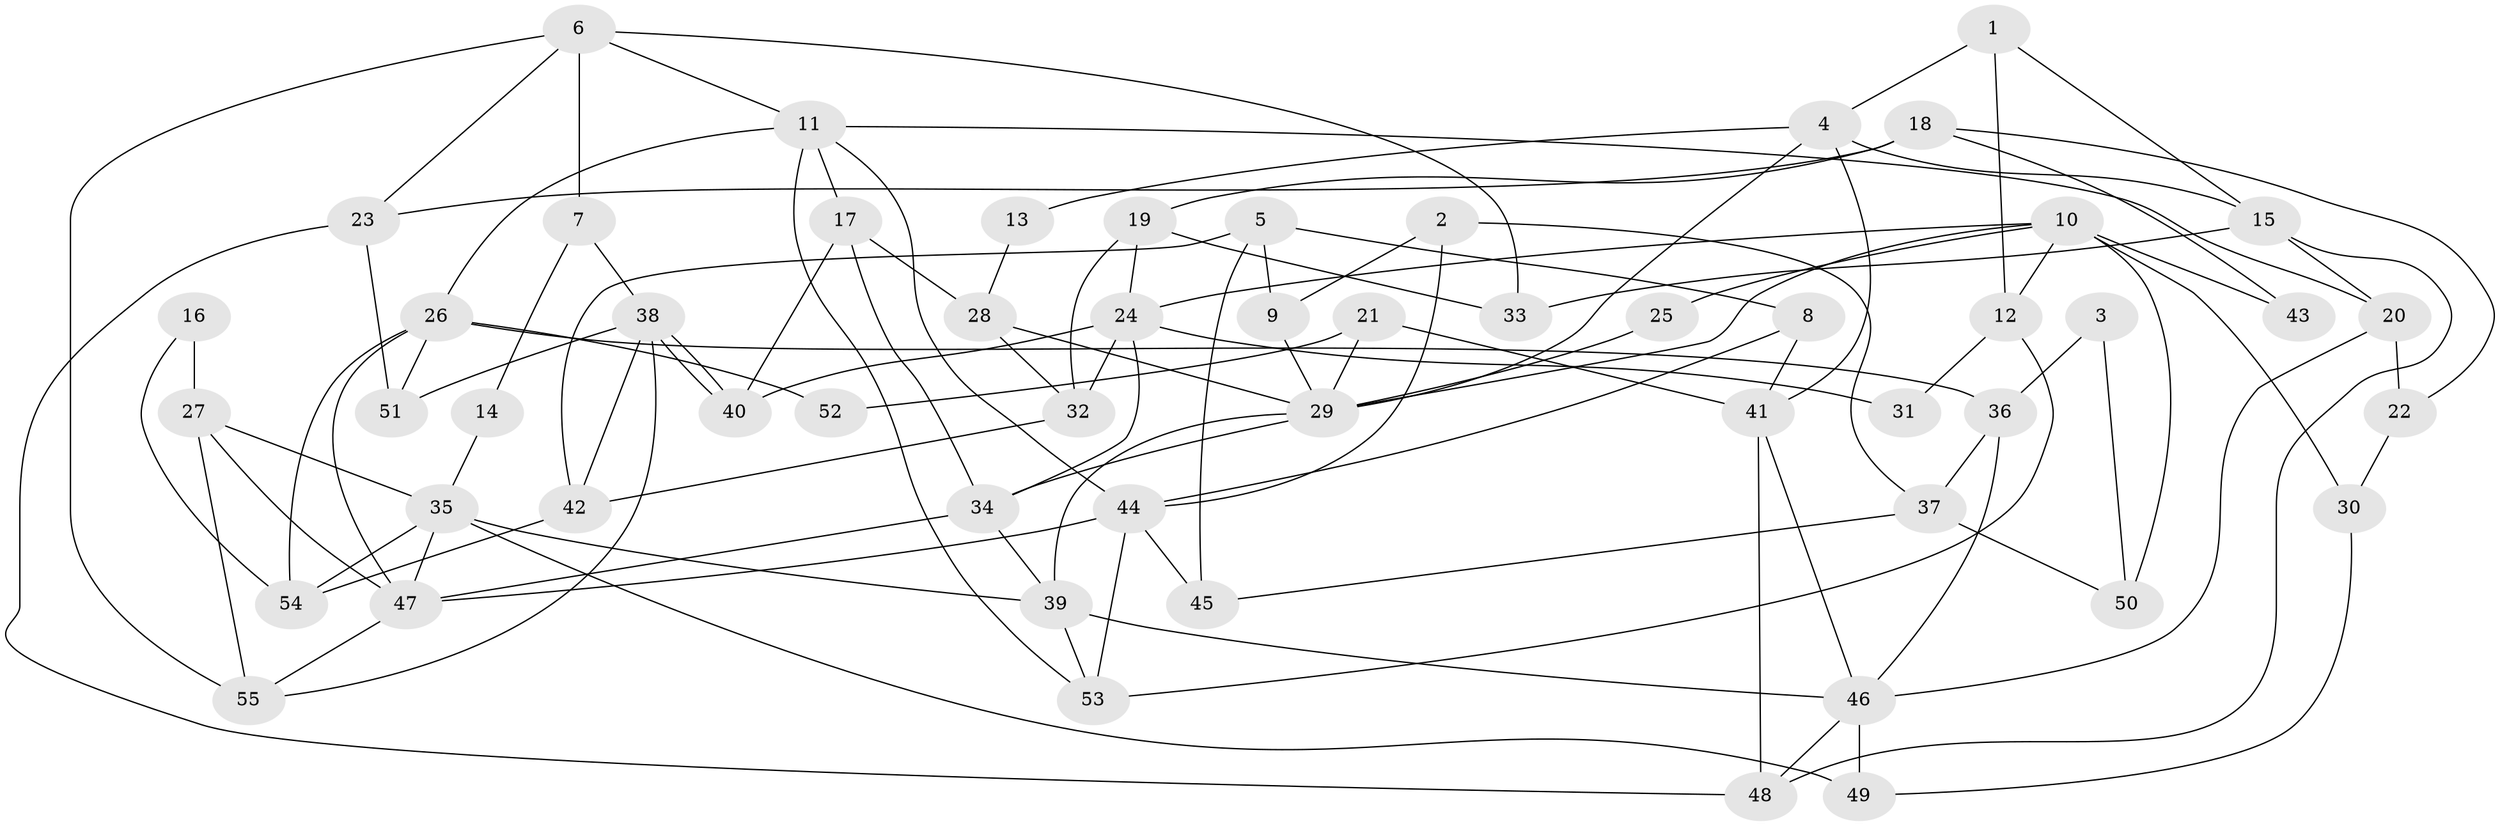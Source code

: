 // Generated by graph-tools (version 1.1) at 2025/26/03/09/25 03:26:14]
// undirected, 55 vertices, 110 edges
graph export_dot {
graph [start="1"]
  node [color=gray90,style=filled];
  1;
  2;
  3;
  4;
  5;
  6;
  7;
  8;
  9;
  10;
  11;
  12;
  13;
  14;
  15;
  16;
  17;
  18;
  19;
  20;
  21;
  22;
  23;
  24;
  25;
  26;
  27;
  28;
  29;
  30;
  31;
  32;
  33;
  34;
  35;
  36;
  37;
  38;
  39;
  40;
  41;
  42;
  43;
  44;
  45;
  46;
  47;
  48;
  49;
  50;
  51;
  52;
  53;
  54;
  55;
  1 -- 4;
  1 -- 15;
  1 -- 12;
  2 -- 37;
  2 -- 44;
  2 -- 9;
  3 -- 36;
  3 -- 50;
  4 -- 29;
  4 -- 15;
  4 -- 13;
  4 -- 41;
  5 -- 42;
  5 -- 9;
  5 -- 8;
  5 -- 45;
  6 -- 55;
  6 -- 11;
  6 -- 7;
  6 -- 23;
  6 -- 33;
  7 -- 38;
  7 -- 14;
  8 -- 44;
  8 -- 41;
  9 -- 29;
  10 -- 30;
  10 -- 29;
  10 -- 12;
  10 -- 24;
  10 -- 25;
  10 -- 43;
  10 -- 50;
  11 -- 17;
  11 -- 53;
  11 -- 20;
  11 -- 26;
  11 -- 44;
  12 -- 31;
  12 -- 53;
  13 -- 28;
  14 -- 35;
  15 -- 33;
  15 -- 48;
  15 -- 20;
  16 -- 27;
  16 -- 54;
  17 -- 34;
  17 -- 28;
  17 -- 40;
  18 -- 23;
  18 -- 19;
  18 -- 22;
  18 -- 43;
  19 -- 24;
  19 -- 32;
  19 -- 33;
  20 -- 22;
  20 -- 46;
  21 -- 29;
  21 -- 41;
  21 -- 52;
  22 -- 30;
  23 -- 48;
  23 -- 51;
  24 -- 40;
  24 -- 31;
  24 -- 32;
  24 -- 34;
  25 -- 29;
  26 -- 47;
  26 -- 36;
  26 -- 51;
  26 -- 52;
  26 -- 54;
  27 -- 47;
  27 -- 55;
  27 -- 35;
  28 -- 32;
  28 -- 29;
  29 -- 39;
  29 -- 34;
  30 -- 49;
  32 -- 42;
  34 -- 39;
  34 -- 47;
  35 -- 39;
  35 -- 47;
  35 -- 49;
  35 -- 54;
  36 -- 46;
  36 -- 37;
  37 -- 45;
  37 -- 50;
  38 -- 51;
  38 -- 40;
  38 -- 40;
  38 -- 42;
  38 -- 55;
  39 -- 46;
  39 -- 53;
  41 -- 46;
  41 -- 48;
  42 -- 54;
  44 -- 47;
  44 -- 45;
  44 -- 53;
  46 -- 48;
  46 -- 49;
  47 -- 55;
}
